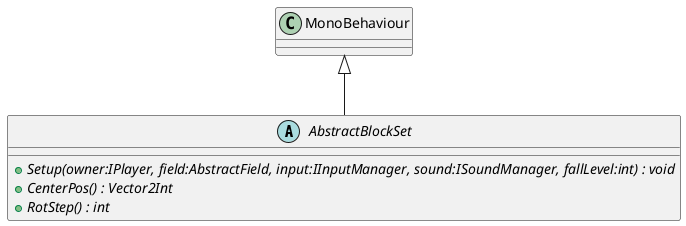 @startuml
abstract class AbstractBlockSet {
    + {abstract} Setup(owner:IPlayer, field:AbstractField, input:IInputManager, sound:ISoundManager, fallLevel:int) : void
    + {abstract} CenterPos() : Vector2Int
    + {abstract} RotStep() : int
}
MonoBehaviour <|-- AbstractBlockSet
@enduml
